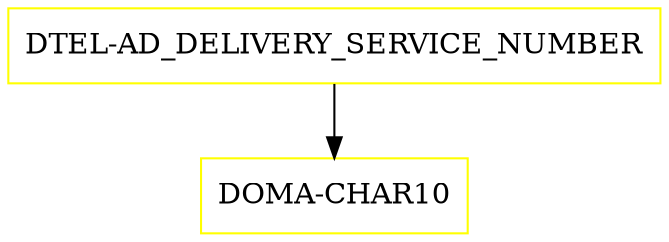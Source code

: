 digraph G {
  "DTEL-AD_DELIVERY_SERVICE_NUMBER" [shape=box,color=yellow];
  "DOMA-CHAR10" [shape=box,color=yellow,URL="./DOMA_CHAR10.html"];
  "DTEL-AD_DELIVERY_SERVICE_NUMBER" -> "DOMA-CHAR10";
}
